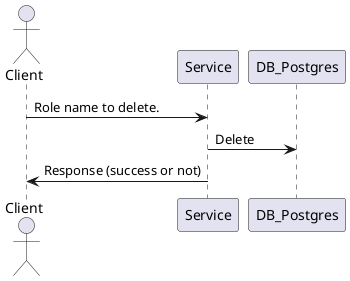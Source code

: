 @startuml
actor Client
Client -> Service: Role name to delete.
Service -> DB_Postgres: Delete
Service -> Client: Response (success or not)
@enduml